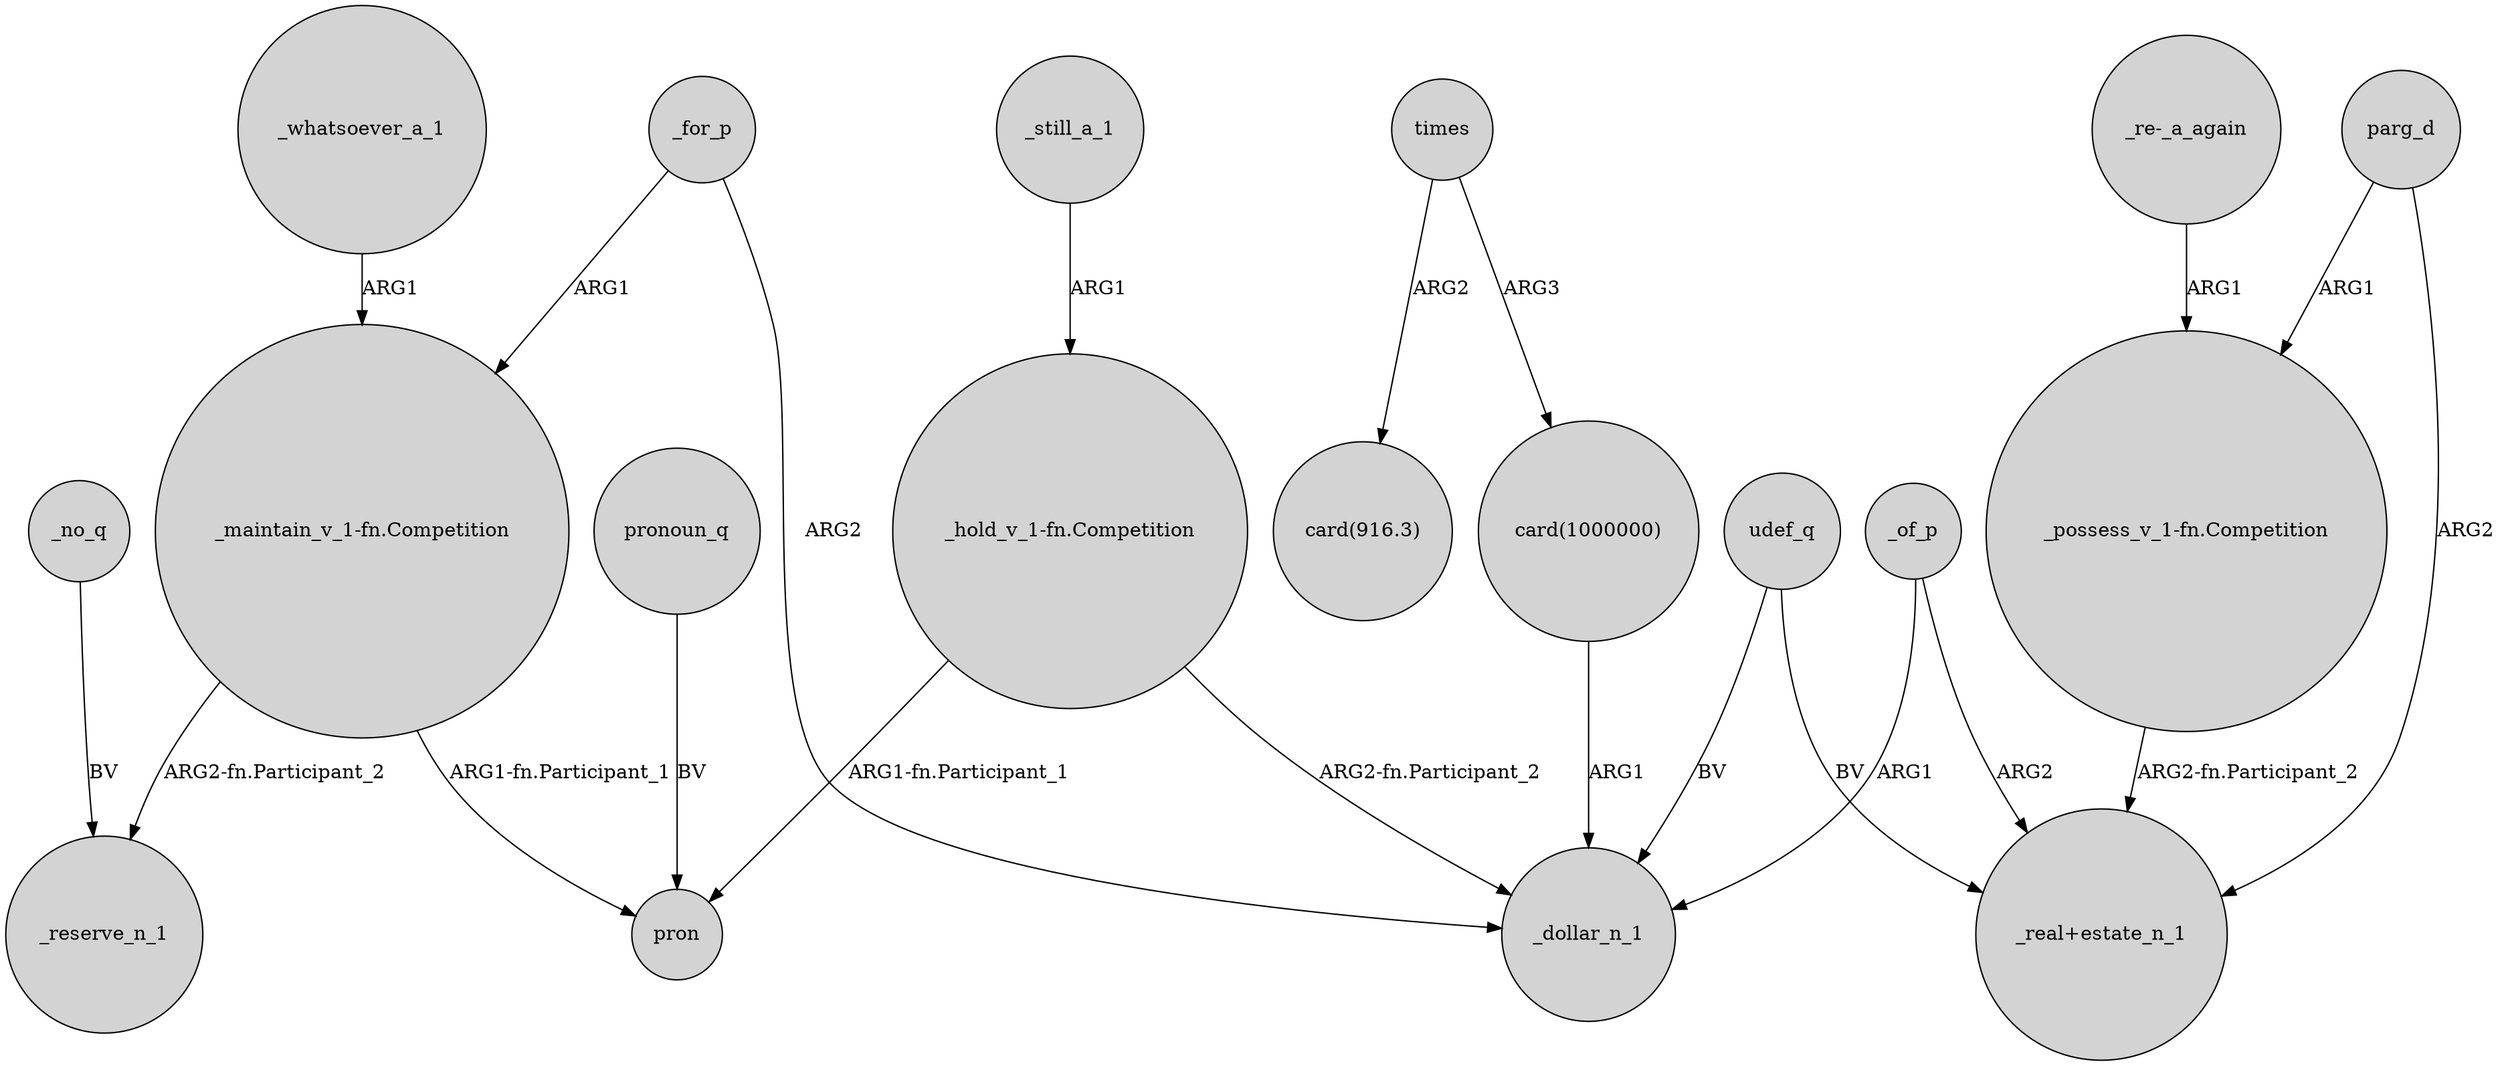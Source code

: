 digraph {
	node [shape=circle style=filled]
	_of_p -> _dollar_n_1 [label=ARG1]
	times -> "card(916.3)" [label=ARG2]
	"_possess_v_1-fn.Competition" -> "_real+estate_n_1" [label="ARG2-fn.Participant_2"]
	parg_d -> "_possess_v_1-fn.Competition" [label=ARG1]
	"_hold_v_1-fn.Competition" -> _dollar_n_1 [label="ARG2-fn.Participant_2"]
	"_re-_a_again" -> "_possess_v_1-fn.Competition" [label=ARG1]
	times -> "card(1000000)" [label=ARG3]
	parg_d -> "_real+estate_n_1" [label=ARG2]
	"_hold_v_1-fn.Competition" -> pron [label="ARG1-fn.Participant_1"]
	_still_a_1 -> "_hold_v_1-fn.Competition" [label=ARG1]
	_for_p -> "_maintain_v_1-fn.Competition" [label=ARG1]
	pronoun_q -> pron [label=BV]
	_for_p -> _dollar_n_1 [label=ARG2]
	udef_q -> _dollar_n_1 [label=BV]
	"_maintain_v_1-fn.Competition" -> pron [label="ARG1-fn.Participant_1"]
	"card(1000000)" -> _dollar_n_1 [label=ARG1]
	"_maintain_v_1-fn.Competition" -> _reserve_n_1 [label="ARG2-fn.Participant_2"]
	_whatsoever_a_1 -> "_maintain_v_1-fn.Competition" [label=ARG1]
	_of_p -> "_real+estate_n_1" [label=ARG2]
	udef_q -> "_real+estate_n_1" [label=BV]
	_no_q -> _reserve_n_1 [label=BV]
}
